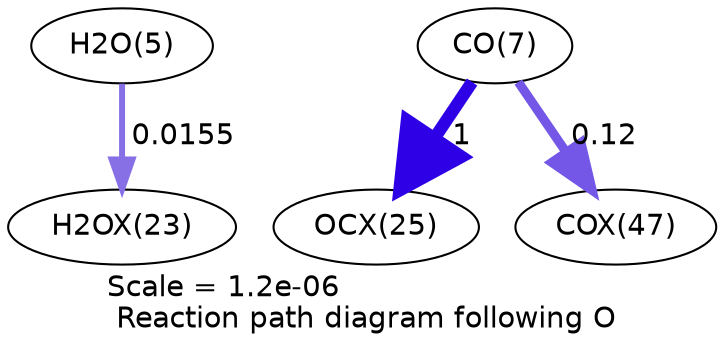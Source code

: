 digraph reaction_paths {
center=1;
s7 -> s28[fontname="Helvetica", penwidth=2.86, arrowsize=1.43, color="0.7, 0.516, 0.9"
, label=" 0.0155"];
s9 -> s30[fontname="Helvetica", penwidth=6, arrowsize=3, color="0.7, 1.5, 0.9"
, label=" 1"];
s9 -> s36[fontname="Helvetica", penwidth=4.4, arrowsize=2.2, color="0.7, 0.62, 0.9"
, label=" 0.12"];
s7 [ fontname="Helvetica", label="H2O(5)"];
s9 [ fontname="Helvetica", label="CO(7)"];
s28 [ fontname="Helvetica", label="H2OX(23)"];
s30 [ fontname="Helvetica", label="OCX(25)"];
s36 [ fontname="Helvetica", label="COX(47)"];
 label = "Scale = 1.2e-06\l Reaction path diagram following O";
 fontname = "Helvetica";
}
